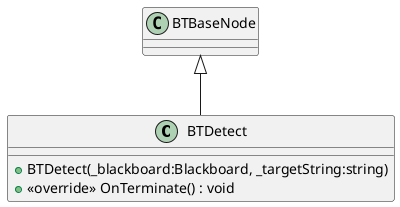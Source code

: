 @startuml
class BTDetect {
    + BTDetect(_blackboard:Blackboard, _targetString:string)
    + <<override>> OnTerminate() : void
}
BTBaseNode <|-- BTDetect
@enduml
